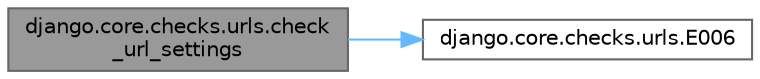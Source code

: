 digraph "django.core.checks.urls.check_url_settings"
{
 // LATEX_PDF_SIZE
  bgcolor="transparent";
  edge [fontname=Helvetica,fontsize=10,labelfontname=Helvetica,labelfontsize=10];
  node [fontname=Helvetica,fontsize=10,shape=box,height=0.2,width=0.4];
  rankdir="LR";
  Node1 [id="Node000001",label="django.core.checks.urls.check\l_url_settings",height=0.2,width=0.4,color="gray40", fillcolor="grey60", style="filled", fontcolor="black",tooltip=" "];
  Node1 -> Node2 [id="edge1_Node000001_Node000002",color="steelblue1",style="solid",tooltip=" "];
  Node2 [id="Node000002",label="django.core.checks.urls.E006",height=0.2,width=0.4,color="grey40", fillcolor="white", style="filled",URL="$namespacedjango_1_1core_1_1checks_1_1urls.html#a7a14aada5465c3b5d6c12cde13d7933b",tooltip=" "];
}
